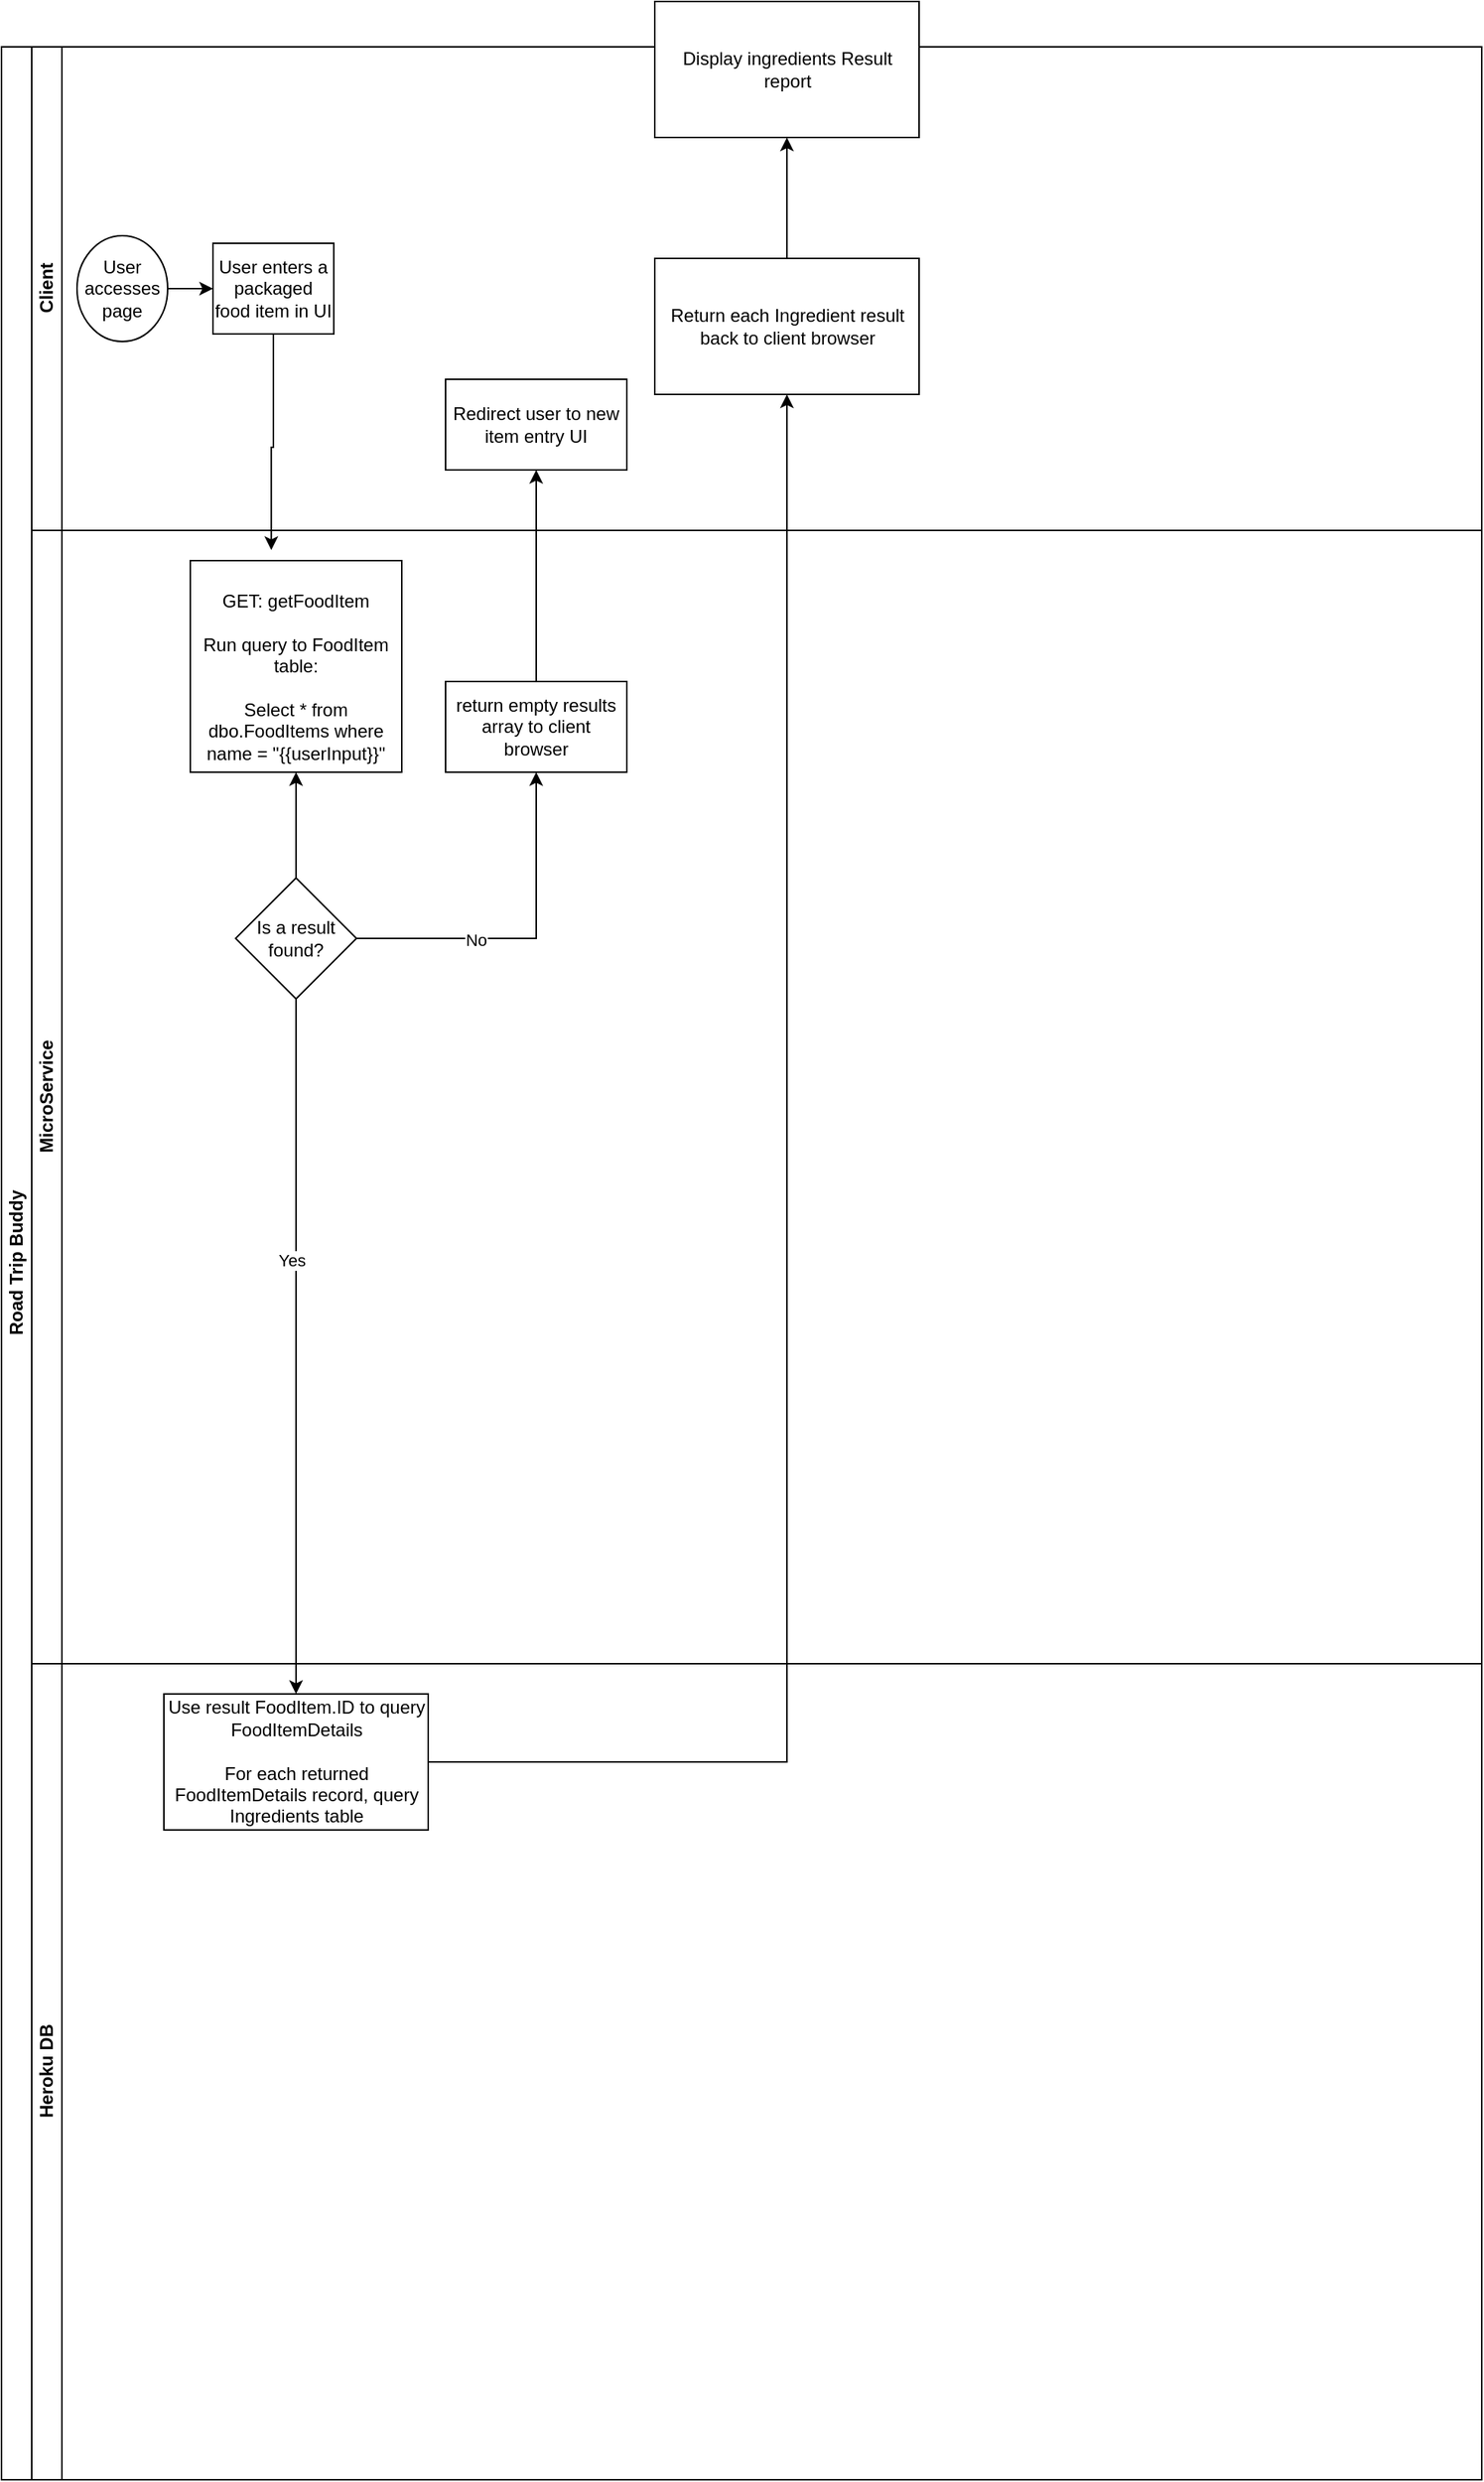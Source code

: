 <mxfile version="24.5.4" type="github">
  <diagram id="prtHgNgQTEPvFCAcTncT" name="Page-1">
    <mxGraphModel dx="794" dy="412" grid="1" gridSize="10" guides="1" tooltips="1" connect="1" arrows="1" fold="1" page="1" pageScale="1" pageWidth="827" pageHeight="1169" math="0" shadow="0">
      <root>
        <mxCell id="0" />
        <mxCell id="1" parent="0" />
        <mxCell id="dNxyNK7c78bLwvsdeMH5-19" value="Road Trip Buddy" style="swimlane;html=1;childLayout=stackLayout;resizeParent=1;resizeParentMax=0;horizontal=0;startSize=20;horizontalStack=0;" parent="1" vertex="1">
          <mxGeometry x="120" y="120" width="980" height="1610" as="geometry" />
        </mxCell>
        <mxCell id="dNxyNK7c78bLwvsdeMH5-20" value="Client" style="swimlane;html=1;startSize=20;horizontal=0;" parent="dNxyNK7c78bLwvsdeMH5-19" vertex="1">
          <mxGeometry x="20" width="960" height="320" as="geometry" />
        </mxCell>
        <mxCell id="dNxyNK7c78bLwvsdeMH5-25" value="" style="edgeStyle=orthogonalEdgeStyle;rounded=0;orthogonalLoop=1;jettySize=auto;html=1;" parent="dNxyNK7c78bLwvsdeMH5-20" source="dNxyNK7c78bLwvsdeMH5-23" target="dNxyNK7c78bLwvsdeMH5-24" edge="1">
          <mxGeometry relative="1" as="geometry" />
        </mxCell>
        <mxCell id="dNxyNK7c78bLwvsdeMH5-23" value="User accesses page" style="ellipse;whiteSpace=wrap;html=1;" parent="dNxyNK7c78bLwvsdeMH5-20" vertex="1">
          <mxGeometry x="30" y="125" width="60" height="70" as="geometry" />
        </mxCell>
        <mxCell id="dNxyNK7c78bLwvsdeMH5-24" value="User enters a packaged food item in UI" style="rounded=0;whiteSpace=wrap;html=1;fontFamily=Helvetica;fontSize=12;fontColor=#000000;align=center;" parent="dNxyNK7c78bLwvsdeMH5-20" vertex="1">
          <mxGeometry x="120" y="130" width="80" height="60" as="geometry" />
        </mxCell>
        <mxCell id="6-BciqSMr9cg0atfWl0l-12" value="Redirect user to new item entry UI" style="whiteSpace=wrap;html=1;rounded=0;" vertex="1" parent="dNxyNK7c78bLwvsdeMH5-20">
          <mxGeometry x="274" y="220" width="120" height="60" as="geometry" />
        </mxCell>
        <mxCell id="6-BciqSMr9cg0atfWl0l-22" value="" style="edgeStyle=orthogonalEdgeStyle;rounded=0;orthogonalLoop=1;jettySize=auto;html=1;" edge="1" parent="dNxyNK7c78bLwvsdeMH5-20" source="6-BciqSMr9cg0atfWl0l-19" target="6-BciqSMr9cg0atfWl0l-21">
          <mxGeometry relative="1" as="geometry" />
        </mxCell>
        <mxCell id="6-BciqSMr9cg0atfWl0l-19" value="Return each Ingredient result back to client browser" style="rounded=0;whiteSpace=wrap;html=1;" vertex="1" parent="dNxyNK7c78bLwvsdeMH5-20">
          <mxGeometry x="412.5" y="140" width="175" height="90" as="geometry" />
        </mxCell>
        <mxCell id="6-BciqSMr9cg0atfWl0l-21" value="Display ingredients Result report" style="rounded=0;whiteSpace=wrap;html=1;" vertex="1" parent="dNxyNK7c78bLwvsdeMH5-20">
          <mxGeometry x="412.5" y="-30" width="175" height="90" as="geometry" />
        </mxCell>
        <mxCell id="dNxyNK7c78bLwvsdeMH5-21" value="MicroService" style="swimlane;html=1;startSize=20;horizontal=0;" parent="dNxyNK7c78bLwvsdeMH5-19" vertex="1">
          <mxGeometry x="20" y="320" width="960" height="750" as="geometry" />
        </mxCell>
        <mxCell id="6-BciqSMr9cg0atfWl0l-5" value="" style="edgeStyle=orthogonalEdgeStyle;rounded=0;orthogonalLoop=1;jettySize=auto;html=1;" edge="1" parent="dNxyNK7c78bLwvsdeMH5-21" source="6-BciqSMr9cg0atfWl0l-1" target="6-BciqSMr9cg0atfWl0l-3">
          <mxGeometry relative="1" as="geometry" />
        </mxCell>
        <mxCell id="6-BciqSMr9cg0atfWl0l-7" value="" style="edgeStyle=orthogonalEdgeStyle;rounded=0;orthogonalLoop=1;jettySize=auto;html=1;entryX=0.5;entryY=1;entryDx=0;entryDy=0;" edge="1" parent="dNxyNK7c78bLwvsdeMH5-21" source="6-BciqSMr9cg0atfWl0l-1" target="6-BciqSMr9cg0atfWl0l-10">
          <mxGeometry relative="1" as="geometry">
            <mxPoint x="330" y="210" as="targetPoint" />
          </mxGeometry>
        </mxCell>
        <mxCell id="6-BciqSMr9cg0atfWl0l-8" value="No" style="edgeLabel;html=1;align=center;verticalAlign=middle;resizable=0;points=[];" vertex="1" connectable="0" parent="6-BciqSMr9cg0atfWl0l-7">
          <mxGeometry x="-0.31" y="-1" relative="1" as="geometry">
            <mxPoint as="offset" />
          </mxGeometry>
        </mxCell>
        <mxCell id="6-BciqSMr9cg0atfWl0l-1" value="Is a result found?" style="rhombus;whiteSpace=wrap;html=1;" vertex="1" parent="dNxyNK7c78bLwvsdeMH5-21">
          <mxGeometry x="135" y="230" width="80" height="80" as="geometry" />
        </mxCell>
        <mxCell id="6-BciqSMr9cg0atfWl0l-3" value="&lt;br&gt;GET: getFoodItem&lt;br&gt;&lt;br&gt;Run query to FoodItem table:&lt;br&gt;&lt;br&gt;Select * from dbo.FoodItems where name = &quot;{{userInput}}&quot;" style="whiteSpace=wrap;html=1;aspect=fixed;" vertex="1" parent="dNxyNK7c78bLwvsdeMH5-21">
          <mxGeometry x="105" y="20" width="140" height="140" as="geometry" />
        </mxCell>
        <mxCell id="6-BciqSMr9cg0atfWl0l-10" value="return empty results array to client browser" style="rounded=0;whiteSpace=wrap;html=1;" vertex="1" parent="dNxyNK7c78bLwvsdeMH5-21">
          <mxGeometry x="274" y="100" width="120" height="60" as="geometry" />
        </mxCell>
        <mxCell id="dNxyNK7c78bLwvsdeMH5-22" value="Heroku DB" style="swimlane;html=1;startSize=20;horizontal=0;" parent="dNxyNK7c78bLwvsdeMH5-19" vertex="1">
          <mxGeometry x="20" y="1070" width="960" height="540" as="geometry" />
        </mxCell>
        <mxCell id="6-BciqSMr9cg0atfWl0l-9" value="Use result FoodItem.ID to query FoodItemDetails&lt;br&gt;&lt;br&gt;For each returned FoodItemDetails record, query Ingredients table" style="rounded=0;whiteSpace=wrap;html=1;" vertex="1" parent="dNxyNK7c78bLwvsdeMH5-22">
          <mxGeometry x="87.5" y="20" width="175" height="90" as="geometry" />
        </mxCell>
        <mxCell id="6-BciqSMr9cg0atfWl0l-4" style="edgeStyle=orthogonalEdgeStyle;rounded=0;orthogonalLoop=1;jettySize=auto;html=1;entryX=0.383;entryY=-0.05;entryDx=0;entryDy=0;entryPerimeter=0;" edge="1" parent="dNxyNK7c78bLwvsdeMH5-19" source="dNxyNK7c78bLwvsdeMH5-24" target="6-BciqSMr9cg0atfWl0l-3">
          <mxGeometry relative="1" as="geometry" />
        </mxCell>
        <mxCell id="6-BciqSMr9cg0atfWl0l-13" value="" style="edgeStyle=orthogonalEdgeStyle;rounded=0;orthogonalLoop=1;jettySize=auto;html=1;" edge="1" parent="dNxyNK7c78bLwvsdeMH5-19" source="6-BciqSMr9cg0atfWl0l-10" target="6-BciqSMr9cg0atfWl0l-12">
          <mxGeometry relative="1" as="geometry" />
        </mxCell>
        <mxCell id="6-BciqSMr9cg0atfWl0l-14" value="" style="edgeStyle=orthogonalEdgeStyle;rounded=0;orthogonalLoop=1;jettySize=auto;html=1;" edge="1" parent="dNxyNK7c78bLwvsdeMH5-19" source="6-BciqSMr9cg0atfWl0l-1" target="6-BciqSMr9cg0atfWl0l-9">
          <mxGeometry relative="1" as="geometry" />
        </mxCell>
        <mxCell id="6-BciqSMr9cg0atfWl0l-15" value="Yes" style="edgeLabel;html=1;align=center;verticalAlign=middle;resizable=0;points=[];" vertex="1" connectable="0" parent="6-BciqSMr9cg0atfWl0l-14">
          <mxGeometry x="-0.247" y="-3" relative="1" as="geometry">
            <mxPoint as="offset" />
          </mxGeometry>
        </mxCell>
        <mxCell id="6-BciqSMr9cg0atfWl0l-20" value="" style="edgeStyle=orthogonalEdgeStyle;rounded=0;orthogonalLoop=1;jettySize=auto;html=1;" edge="1" parent="dNxyNK7c78bLwvsdeMH5-19" source="6-BciqSMr9cg0atfWl0l-9" target="6-BciqSMr9cg0atfWl0l-19">
          <mxGeometry relative="1" as="geometry" />
        </mxCell>
      </root>
    </mxGraphModel>
  </diagram>
</mxfile>
